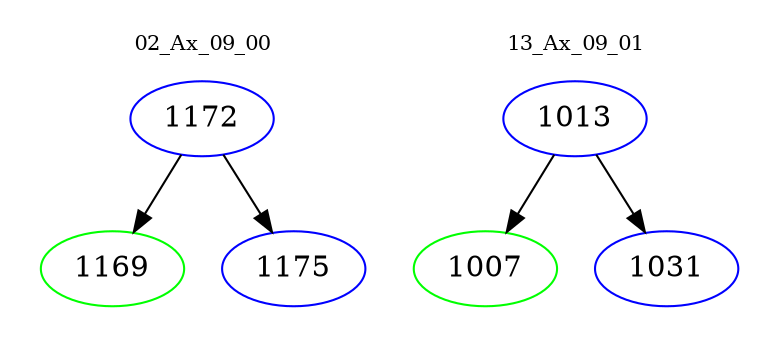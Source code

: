 digraph{
subgraph cluster_0 {
color = white
label = "02_Ax_09_00";
fontsize=10;
T0_1172 [label="1172", color="blue"]
T0_1172 -> T0_1169 [color="black"]
T0_1169 [label="1169", color="green"]
T0_1172 -> T0_1175 [color="black"]
T0_1175 [label="1175", color="blue"]
}
subgraph cluster_1 {
color = white
label = "13_Ax_09_01";
fontsize=10;
T1_1013 [label="1013", color="blue"]
T1_1013 -> T1_1007 [color="black"]
T1_1007 [label="1007", color="green"]
T1_1013 -> T1_1031 [color="black"]
T1_1031 [label="1031", color="blue"]
}
}

